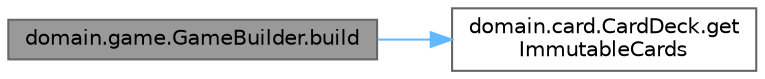 digraph "domain.game.GameBuilder.build"
{
 // LATEX_PDF_SIZE
  bgcolor="transparent";
  edge [fontname=Helvetica,fontsize=10,labelfontname=Helvetica,labelfontsize=10];
  node [fontname=Helvetica,fontsize=10,shape=box,height=0.2,width=0.4];
  rankdir="LR";
  Node1 [id="Node000001",label="domain.game.GameBuilder.build",height=0.2,width=0.4,color="gray40", fillcolor="grey60", style="filled", fontcolor="black",tooltip="Construye una instancia del juego con los jugadores y mazo configurados."];
  Node1 -> Node2 [id="edge1_Node000001_Node000002",color="steelblue1",style="solid",tooltip=" "];
  Node2 [id="Node000002",label="domain.card.CardDeck.get\lImmutableCards",height=0.2,width=0.4,color="grey40", fillcolor="white", style="filled",URL="$classdomain_1_1card_1_1_card_deck.html#a76f06e93c7ec5b87101feba191d40072",tooltip=" "];
}
